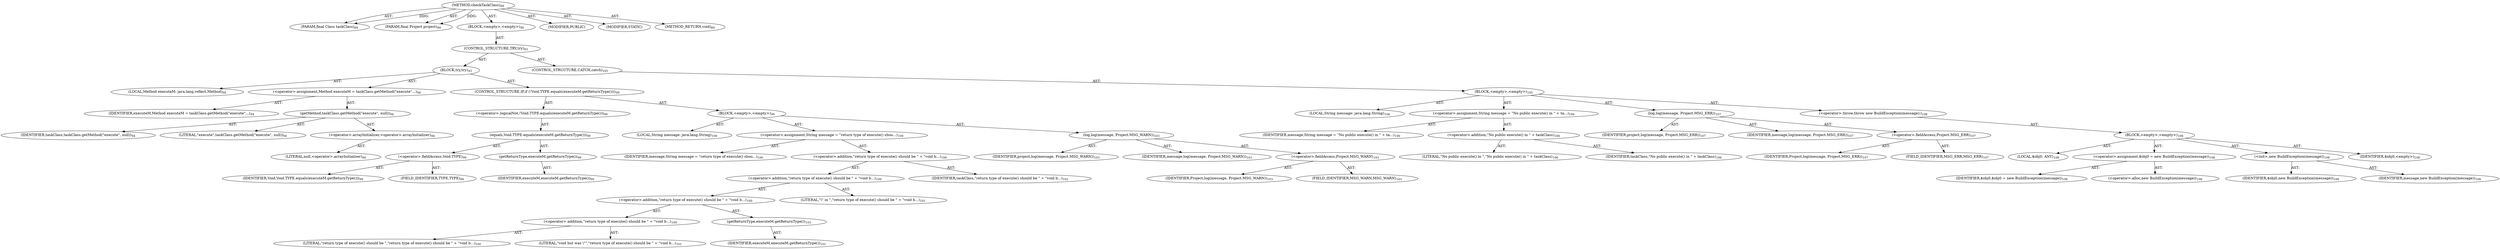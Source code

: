 digraph "checkTaskClass" {  
"111669149696" [label = <(METHOD,checkTaskClass)<SUB>89</SUB>> ]
"115964116995" [label = <(PARAM,final Class taskClass)<SUB>89</SUB>> ]
"115964116996" [label = <(PARAM,final Project project)<SUB>90</SUB>> ]
"25769803776" [label = <(BLOCK,&lt;empty&gt;,&lt;empty&gt;)<SUB>90</SUB>> ]
"47244640256" [label = <(CONTROL_STRUCTURE,TRY,try)<SUB>93</SUB>> ]
"25769803777" [label = <(BLOCK,try,try)<SUB>93</SUB>> ]
"94489280512" [label = <(LOCAL,Method executeM: java.lang.reflect.Method)<SUB>94</SUB>> ]
"30064771072" [label = <(&lt;operator&gt;.assignment,Method executeM = taskClass.getMethod(&quot;execute&quot;...)<SUB>94</SUB>> ]
"68719476744" [label = <(IDENTIFIER,executeM,Method executeM = taskClass.getMethod(&quot;execute&quot;...)<SUB>94</SUB>> ]
"30064771073" [label = <(getMethod,taskClass.getMethod(&quot;execute&quot;, null))<SUB>94</SUB>> ]
"68719476745" [label = <(IDENTIFIER,taskClass,taskClass.getMethod(&quot;execute&quot;, null))<SUB>94</SUB>> ]
"90194313216" [label = <(LITERAL,&quot;execute&quot;,taskClass.getMethod(&quot;execute&quot;, null))<SUB>94</SUB>> ]
"30064771074" [label = <(&lt;operator&gt;.arrayInitializer,&lt;operator&gt;.arrayInitializer)<SUB>94</SUB>> ]
"90194313217" [label = <(LITERAL,null,&lt;operator&gt;.arrayInitializer)<SUB>94</SUB>> ]
"47244640257" [label = <(CONTROL_STRUCTURE,IF,if (!Void.TYPE.equals(executeM.getReturnType())))<SUB>99</SUB>> ]
"30064771075" [label = <(&lt;operator&gt;.logicalNot,!Void.TYPE.equals(executeM.getReturnType()))<SUB>99</SUB>> ]
"30064771076" [label = <(equals,Void.TYPE.equals(executeM.getReturnType()))<SUB>99</SUB>> ]
"30064771077" [label = <(&lt;operator&gt;.fieldAccess,Void.TYPE)<SUB>99</SUB>> ]
"68719476746" [label = <(IDENTIFIER,Void,Void.TYPE.equals(executeM.getReturnType()))<SUB>99</SUB>> ]
"55834574848" [label = <(FIELD_IDENTIFIER,TYPE,TYPE)<SUB>99</SUB>> ]
"30064771078" [label = <(getReturnType,executeM.getReturnType())<SUB>99</SUB>> ]
"68719476747" [label = <(IDENTIFIER,executeM,executeM.getReturnType())<SUB>99</SUB>> ]
"25769803778" [label = <(BLOCK,&lt;empty&gt;,&lt;empty&gt;)<SUB>99</SUB>> ]
"94489280513" [label = <(LOCAL,String message: java.lang.String)<SUB>100</SUB>> ]
"30064771079" [label = <(&lt;operator&gt;.assignment,String message = &quot;return type of execute() shou...)<SUB>100</SUB>> ]
"68719476748" [label = <(IDENTIFIER,message,String message = &quot;return type of execute() shou...)<SUB>100</SUB>> ]
"30064771080" [label = <(&lt;operator&gt;.addition,&quot;return type of execute() should be &quot; + &quot;void b...)<SUB>100</SUB>> ]
"30064771081" [label = <(&lt;operator&gt;.addition,&quot;return type of execute() should be &quot; + &quot;void b...)<SUB>100</SUB>> ]
"30064771082" [label = <(&lt;operator&gt;.addition,&quot;return type of execute() should be &quot; + &quot;void b...)<SUB>100</SUB>> ]
"30064771083" [label = <(&lt;operator&gt;.addition,&quot;return type of execute() should be &quot; + &quot;void b...)<SUB>100</SUB>> ]
"90194313218" [label = <(LITERAL,&quot;return type of execute() should be &quot;,&quot;return type of execute() should be &quot; + &quot;void b...)<SUB>100</SUB>> ]
"90194313219" [label = <(LITERAL,&quot;void but was \&quot;&quot;,&quot;return type of execute() should be &quot; + &quot;void b...)<SUB>101</SUB>> ]
"30064771084" [label = <(getReturnType,executeM.getReturnType())<SUB>101</SUB>> ]
"68719476749" [label = <(IDENTIFIER,executeM,executeM.getReturnType())<SUB>101</SUB>> ]
"90194313220" [label = <(LITERAL,&quot;\&quot; in &quot;,&quot;return type of execute() should be &quot; + &quot;void b...)<SUB>101</SUB>> ]
"68719476750" [label = <(IDENTIFIER,taskClass,&quot;return type of execute() should be &quot; + &quot;void b...)<SUB>102</SUB>> ]
"30064771085" [label = <(log,log(message, Project.MSG_WARN))<SUB>103</SUB>> ]
"68719476751" [label = <(IDENTIFIER,project,log(message, Project.MSG_WARN))<SUB>103</SUB>> ]
"68719476752" [label = <(IDENTIFIER,message,log(message, Project.MSG_WARN))<SUB>103</SUB>> ]
"30064771086" [label = <(&lt;operator&gt;.fieldAccess,Project.MSG_WARN)<SUB>103</SUB>> ]
"68719476753" [label = <(IDENTIFIER,Project,log(message, Project.MSG_WARN))<SUB>103</SUB>> ]
"55834574849" [label = <(FIELD_IDENTIFIER,MSG_WARN,MSG_WARN)<SUB>103</SUB>> ]
"47244640258" [label = <(CONTROL_STRUCTURE,CATCH,catch)<SUB>105</SUB>> ]
"25769803779" [label = <(BLOCK,&lt;empty&gt;,&lt;empty&gt;)<SUB>105</SUB>> ]
"94489280514" [label = <(LOCAL,String message: java.lang.String)<SUB>106</SUB>> ]
"30064771087" [label = <(&lt;operator&gt;.assignment,String message = &quot;No public execute() in &quot; + ta...)<SUB>106</SUB>> ]
"68719476754" [label = <(IDENTIFIER,message,String message = &quot;No public execute() in &quot; + ta...)<SUB>106</SUB>> ]
"30064771088" [label = <(&lt;operator&gt;.addition,&quot;No public execute() in &quot; + taskClass)<SUB>106</SUB>> ]
"90194313221" [label = <(LITERAL,&quot;No public execute() in &quot;,&quot;No public execute() in &quot; + taskClass)<SUB>106</SUB>> ]
"68719476755" [label = <(IDENTIFIER,taskClass,&quot;No public execute() in &quot; + taskClass)<SUB>106</SUB>> ]
"30064771089" [label = <(log,log(message, Project.MSG_ERR))<SUB>107</SUB>> ]
"68719476756" [label = <(IDENTIFIER,project,log(message, Project.MSG_ERR))<SUB>107</SUB>> ]
"68719476757" [label = <(IDENTIFIER,message,log(message, Project.MSG_ERR))<SUB>107</SUB>> ]
"30064771090" [label = <(&lt;operator&gt;.fieldAccess,Project.MSG_ERR)<SUB>107</SUB>> ]
"68719476758" [label = <(IDENTIFIER,Project,log(message, Project.MSG_ERR))<SUB>107</SUB>> ]
"55834574850" [label = <(FIELD_IDENTIFIER,MSG_ERR,MSG_ERR)<SUB>107</SUB>> ]
"30064771091" [label = <(&lt;operator&gt;.throw,throw new BuildException(message);)<SUB>108</SUB>> ]
"25769803780" [label = <(BLOCK,&lt;empty&gt;,&lt;empty&gt;)<SUB>108</SUB>> ]
"94489280515" [label = <(LOCAL,$obj0: ANY)<SUB>108</SUB>> ]
"30064771092" [label = <(&lt;operator&gt;.assignment,$obj0 = new BuildException(message))<SUB>108</SUB>> ]
"68719476759" [label = <(IDENTIFIER,$obj0,$obj0 = new BuildException(message))<SUB>108</SUB>> ]
"30064771093" [label = <(&lt;operator&gt;.alloc,new BuildException(message))<SUB>108</SUB>> ]
"30064771094" [label = <(&lt;init&gt;,new BuildException(message))<SUB>108</SUB>> ]
"68719476760" [label = <(IDENTIFIER,$obj0,new BuildException(message))<SUB>108</SUB>> ]
"68719476761" [label = <(IDENTIFIER,message,new BuildException(message))<SUB>108</SUB>> ]
"68719476762" [label = <(IDENTIFIER,$obj0,&lt;empty&gt;)<SUB>108</SUB>> ]
"133143986177" [label = <(MODIFIER,PUBLIC)> ]
"133143986178" [label = <(MODIFIER,STATIC)> ]
"128849018880" [label = <(METHOD_RETURN,void)<SUB>89</SUB>> ]
  "111669149696" -> "115964116995"  [ label = "AST: "] 
  "111669149696" -> "115964116996"  [ label = "AST: "] 
  "111669149696" -> "25769803776"  [ label = "AST: "] 
  "111669149696" -> "133143986177"  [ label = "AST: "] 
  "111669149696" -> "133143986178"  [ label = "AST: "] 
  "111669149696" -> "128849018880"  [ label = "AST: "] 
  "25769803776" -> "47244640256"  [ label = "AST: "] 
  "47244640256" -> "25769803777"  [ label = "AST: "] 
  "47244640256" -> "47244640258"  [ label = "AST: "] 
  "25769803777" -> "94489280512"  [ label = "AST: "] 
  "25769803777" -> "30064771072"  [ label = "AST: "] 
  "25769803777" -> "47244640257"  [ label = "AST: "] 
  "30064771072" -> "68719476744"  [ label = "AST: "] 
  "30064771072" -> "30064771073"  [ label = "AST: "] 
  "30064771073" -> "68719476745"  [ label = "AST: "] 
  "30064771073" -> "90194313216"  [ label = "AST: "] 
  "30064771073" -> "30064771074"  [ label = "AST: "] 
  "30064771074" -> "90194313217"  [ label = "AST: "] 
  "47244640257" -> "30064771075"  [ label = "AST: "] 
  "47244640257" -> "25769803778"  [ label = "AST: "] 
  "30064771075" -> "30064771076"  [ label = "AST: "] 
  "30064771076" -> "30064771077"  [ label = "AST: "] 
  "30064771076" -> "30064771078"  [ label = "AST: "] 
  "30064771077" -> "68719476746"  [ label = "AST: "] 
  "30064771077" -> "55834574848"  [ label = "AST: "] 
  "30064771078" -> "68719476747"  [ label = "AST: "] 
  "25769803778" -> "94489280513"  [ label = "AST: "] 
  "25769803778" -> "30064771079"  [ label = "AST: "] 
  "25769803778" -> "30064771085"  [ label = "AST: "] 
  "30064771079" -> "68719476748"  [ label = "AST: "] 
  "30064771079" -> "30064771080"  [ label = "AST: "] 
  "30064771080" -> "30064771081"  [ label = "AST: "] 
  "30064771080" -> "68719476750"  [ label = "AST: "] 
  "30064771081" -> "30064771082"  [ label = "AST: "] 
  "30064771081" -> "90194313220"  [ label = "AST: "] 
  "30064771082" -> "30064771083"  [ label = "AST: "] 
  "30064771082" -> "30064771084"  [ label = "AST: "] 
  "30064771083" -> "90194313218"  [ label = "AST: "] 
  "30064771083" -> "90194313219"  [ label = "AST: "] 
  "30064771084" -> "68719476749"  [ label = "AST: "] 
  "30064771085" -> "68719476751"  [ label = "AST: "] 
  "30064771085" -> "68719476752"  [ label = "AST: "] 
  "30064771085" -> "30064771086"  [ label = "AST: "] 
  "30064771086" -> "68719476753"  [ label = "AST: "] 
  "30064771086" -> "55834574849"  [ label = "AST: "] 
  "47244640258" -> "25769803779"  [ label = "AST: "] 
  "25769803779" -> "94489280514"  [ label = "AST: "] 
  "25769803779" -> "30064771087"  [ label = "AST: "] 
  "25769803779" -> "30064771089"  [ label = "AST: "] 
  "25769803779" -> "30064771091"  [ label = "AST: "] 
  "30064771087" -> "68719476754"  [ label = "AST: "] 
  "30064771087" -> "30064771088"  [ label = "AST: "] 
  "30064771088" -> "90194313221"  [ label = "AST: "] 
  "30064771088" -> "68719476755"  [ label = "AST: "] 
  "30064771089" -> "68719476756"  [ label = "AST: "] 
  "30064771089" -> "68719476757"  [ label = "AST: "] 
  "30064771089" -> "30064771090"  [ label = "AST: "] 
  "30064771090" -> "68719476758"  [ label = "AST: "] 
  "30064771090" -> "55834574850"  [ label = "AST: "] 
  "30064771091" -> "25769803780"  [ label = "AST: "] 
  "25769803780" -> "94489280515"  [ label = "AST: "] 
  "25769803780" -> "30064771092"  [ label = "AST: "] 
  "25769803780" -> "30064771094"  [ label = "AST: "] 
  "25769803780" -> "68719476762"  [ label = "AST: "] 
  "30064771092" -> "68719476759"  [ label = "AST: "] 
  "30064771092" -> "30064771093"  [ label = "AST: "] 
  "30064771094" -> "68719476760"  [ label = "AST: "] 
  "30064771094" -> "68719476761"  [ label = "AST: "] 
  "111669149696" -> "115964116995"  [ label = "DDG: "] 
  "111669149696" -> "115964116996"  [ label = "DDG: "] 
}
